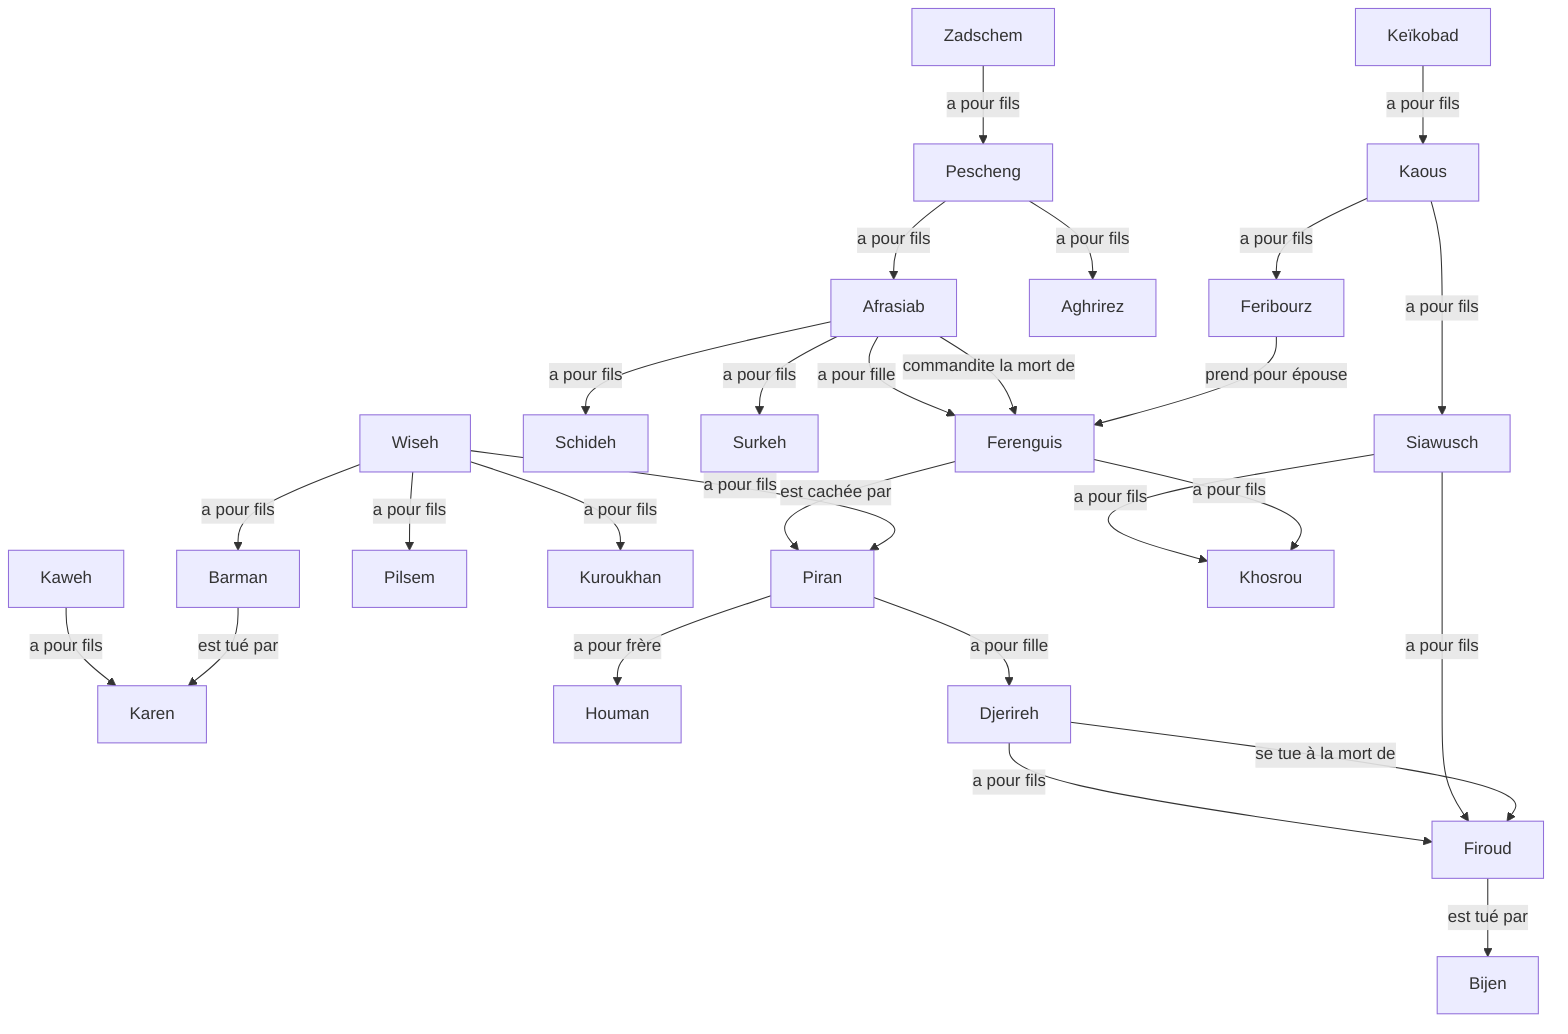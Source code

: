 graph TD
Zadschem --a pour fils--> Pescheng
Pescheng --a pour fils--> Afrasiab
Pescheng --a pour fils--> Aghrirez
Afrasiab --a pour fille--> Ferenguis
Afrasiab --a pour fils--> Schideh
Afrasiab --a pour fils--> Surkeh
Afrasiab --commandite la mort de--> Ferenguis
Ferenguis --est cachée par --> Piran
Kaweh --a pour fils--> Karen
Wiseh --a pour fils--> Piran
Wiseh --a pour fils--> Pilsem
Wiseh --a pour fils--> Kuroukhan
Wiseh --a pour fils--> Barman
Barman --est tué par--> Karen
Piran --a pour frère-->Houman
Piran --a pour fille--> Djerireh
Keïkobad --a pour fils--> Kaous
Kaous --a pour fils--> Feribourz
Kaous --a pour fils--> Siawusch
Siawusch --a pour fils--> Khosrou
Ferenguis --a pour fils--> Khosrou
Djerireh --a pour fils--> Firoud
Siawusch --a pour fils--> Firoud
Djerireh --se tue à la mort de--> Firoud
Firoud --est tué par--> Bijen
Feribourz --prend pour épouse --> Ferenguis
